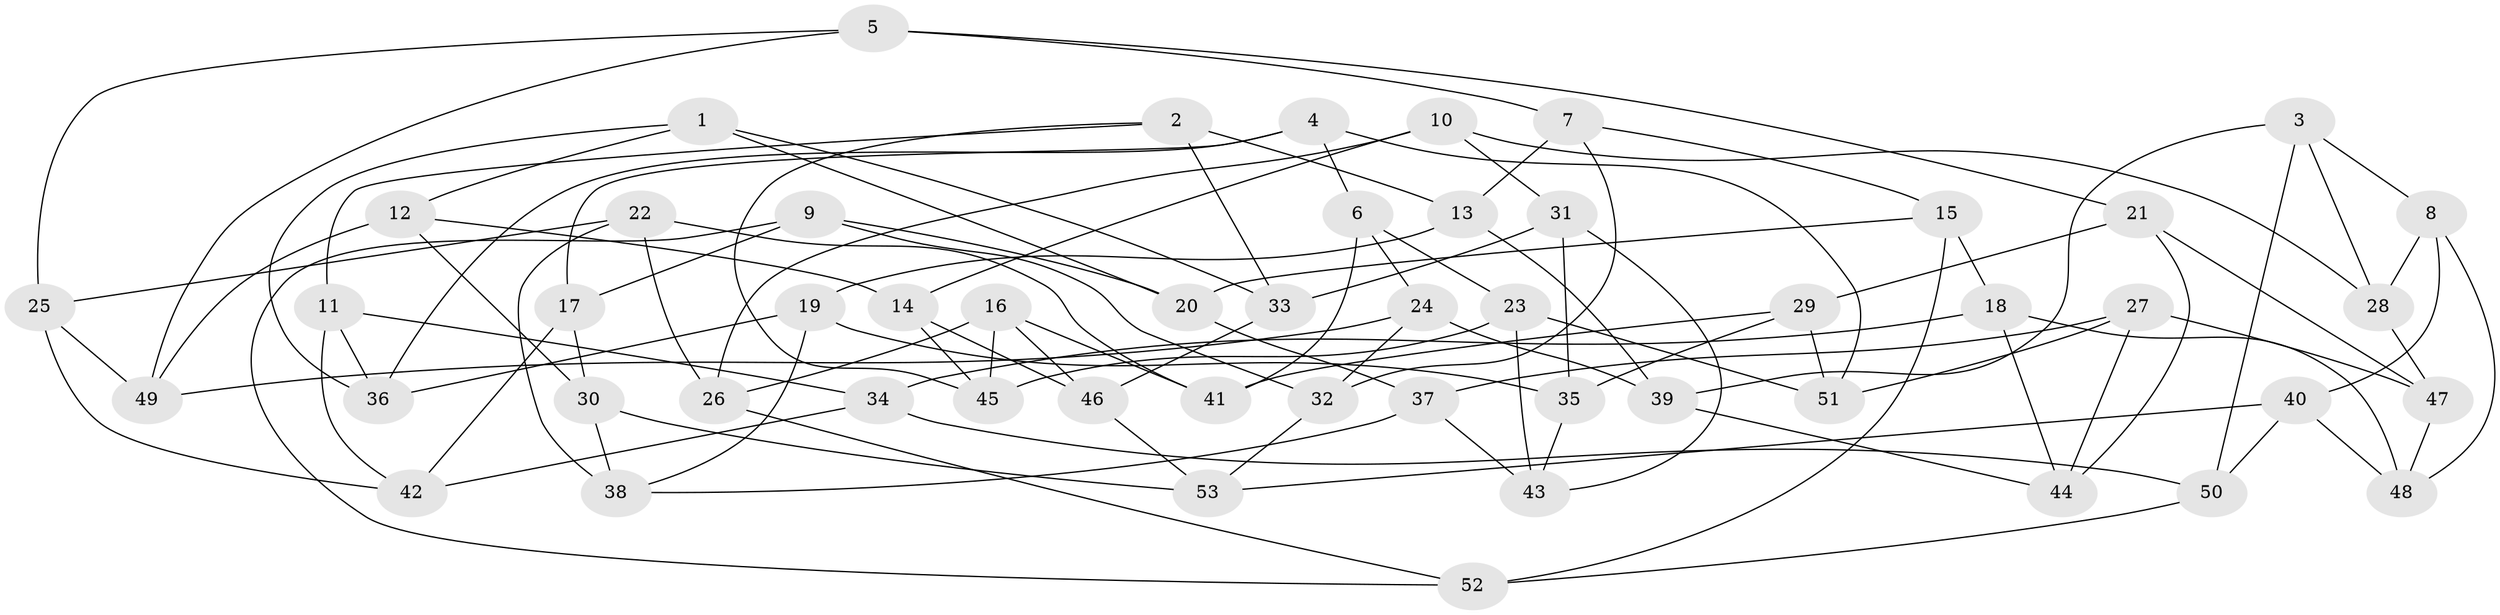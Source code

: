 // coarse degree distribution, {5: 0.4074074074074074, 4: 0.14814814814814814, 6: 0.3333333333333333, 7: 0.037037037037037035, 3: 0.07407407407407407}
// Generated by graph-tools (version 1.1) at 2025/38/03/04/25 23:38:05]
// undirected, 53 vertices, 106 edges
graph export_dot {
  node [color=gray90,style=filled];
  1;
  2;
  3;
  4;
  5;
  6;
  7;
  8;
  9;
  10;
  11;
  12;
  13;
  14;
  15;
  16;
  17;
  18;
  19;
  20;
  21;
  22;
  23;
  24;
  25;
  26;
  27;
  28;
  29;
  30;
  31;
  32;
  33;
  34;
  35;
  36;
  37;
  38;
  39;
  40;
  41;
  42;
  43;
  44;
  45;
  46;
  47;
  48;
  49;
  50;
  51;
  52;
  53;
  1 -- 20;
  1 -- 12;
  1 -- 36;
  1 -- 33;
  2 -- 11;
  2 -- 33;
  2 -- 13;
  2 -- 45;
  3 -- 39;
  3 -- 8;
  3 -- 50;
  3 -- 28;
  4 -- 6;
  4 -- 51;
  4 -- 36;
  4 -- 17;
  5 -- 25;
  5 -- 49;
  5 -- 7;
  5 -- 21;
  6 -- 41;
  6 -- 24;
  6 -- 23;
  7 -- 13;
  7 -- 15;
  7 -- 32;
  8 -- 28;
  8 -- 48;
  8 -- 40;
  9 -- 20;
  9 -- 17;
  9 -- 32;
  9 -- 52;
  10 -- 14;
  10 -- 26;
  10 -- 28;
  10 -- 31;
  11 -- 36;
  11 -- 42;
  11 -- 34;
  12 -- 30;
  12 -- 14;
  12 -- 49;
  13 -- 19;
  13 -- 39;
  14 -- 46;
  14 -- 45;
  15 -- 20;
  15 -- 52;
  15 -- 18;
  16 -- 41;
  16 -- 26;
  16 -- 45;
  16 -- 46;
  17 -- 42;
  17 -- 30;
  18 -- 44;
  18 -- 48;
  18 -- 34;
  19 -- 35;
  19 -- 36;
  19 -- 38;
  20 -- 37;
  21 -- 44;
  21 -- 29;
  21 -- 47;
  22 -- 26;
  22 -- 25;
  22 -- 41;
  22 -- 38;
  23 -- 51;
  23 -- 43;
  23 -- 45;
  24 -- 32;
  24 -- 39;
  24 -- 49;
  25 -- 49;
  25 -- 42;
  26 -- 52;
  27 -- 51;
  27 -- 47;
  27 -- 37;
  27 -- 44;
  28 -- 47;
  29 -- 35;
  29 -- 41;
  29 -- 51;
  30 -- 53;
  30 -- 38;
  31 -- 33;
  31 -- 43;
  31 -- 35;
  32 -- 53;
  33 -- 46;
  34 -- 42;
  34 -- 50;
  35 -- 43;
  37 -- 43;
  37 -- 38;
  39 -- 44;
  40 -- 50;
  40 -- 53;
  40 -- 48;
  46 -- 53;
  47 -- 48;
  50 -- 52;
}

